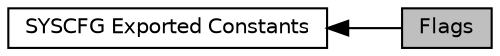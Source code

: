 digraph "Flags"
{
  edge [fontname="Helvetica",fontsize="10",labelfontname="Helvetica",labelfontsize="10"];
  node [fontname="Helvetica",fontsize="10",shape=box];
  rankdir=LR;
  Node1 [label="Flags",height=0.2,width=0.4,color="black", fillcolor="grey75", style="filled", fontcolor="black",tooltip=" "];
  Node2 [label="SYSCFG Exported Constants",height=0.2,width=0.4,color="black", fillcolor="white", style="filled",URL="$group___s_y_s_c_f_g___exported___constants.html",tooltip=" "];
  Node2->Node1 [shape=plaintext, dir="back", style="solid"];
}
